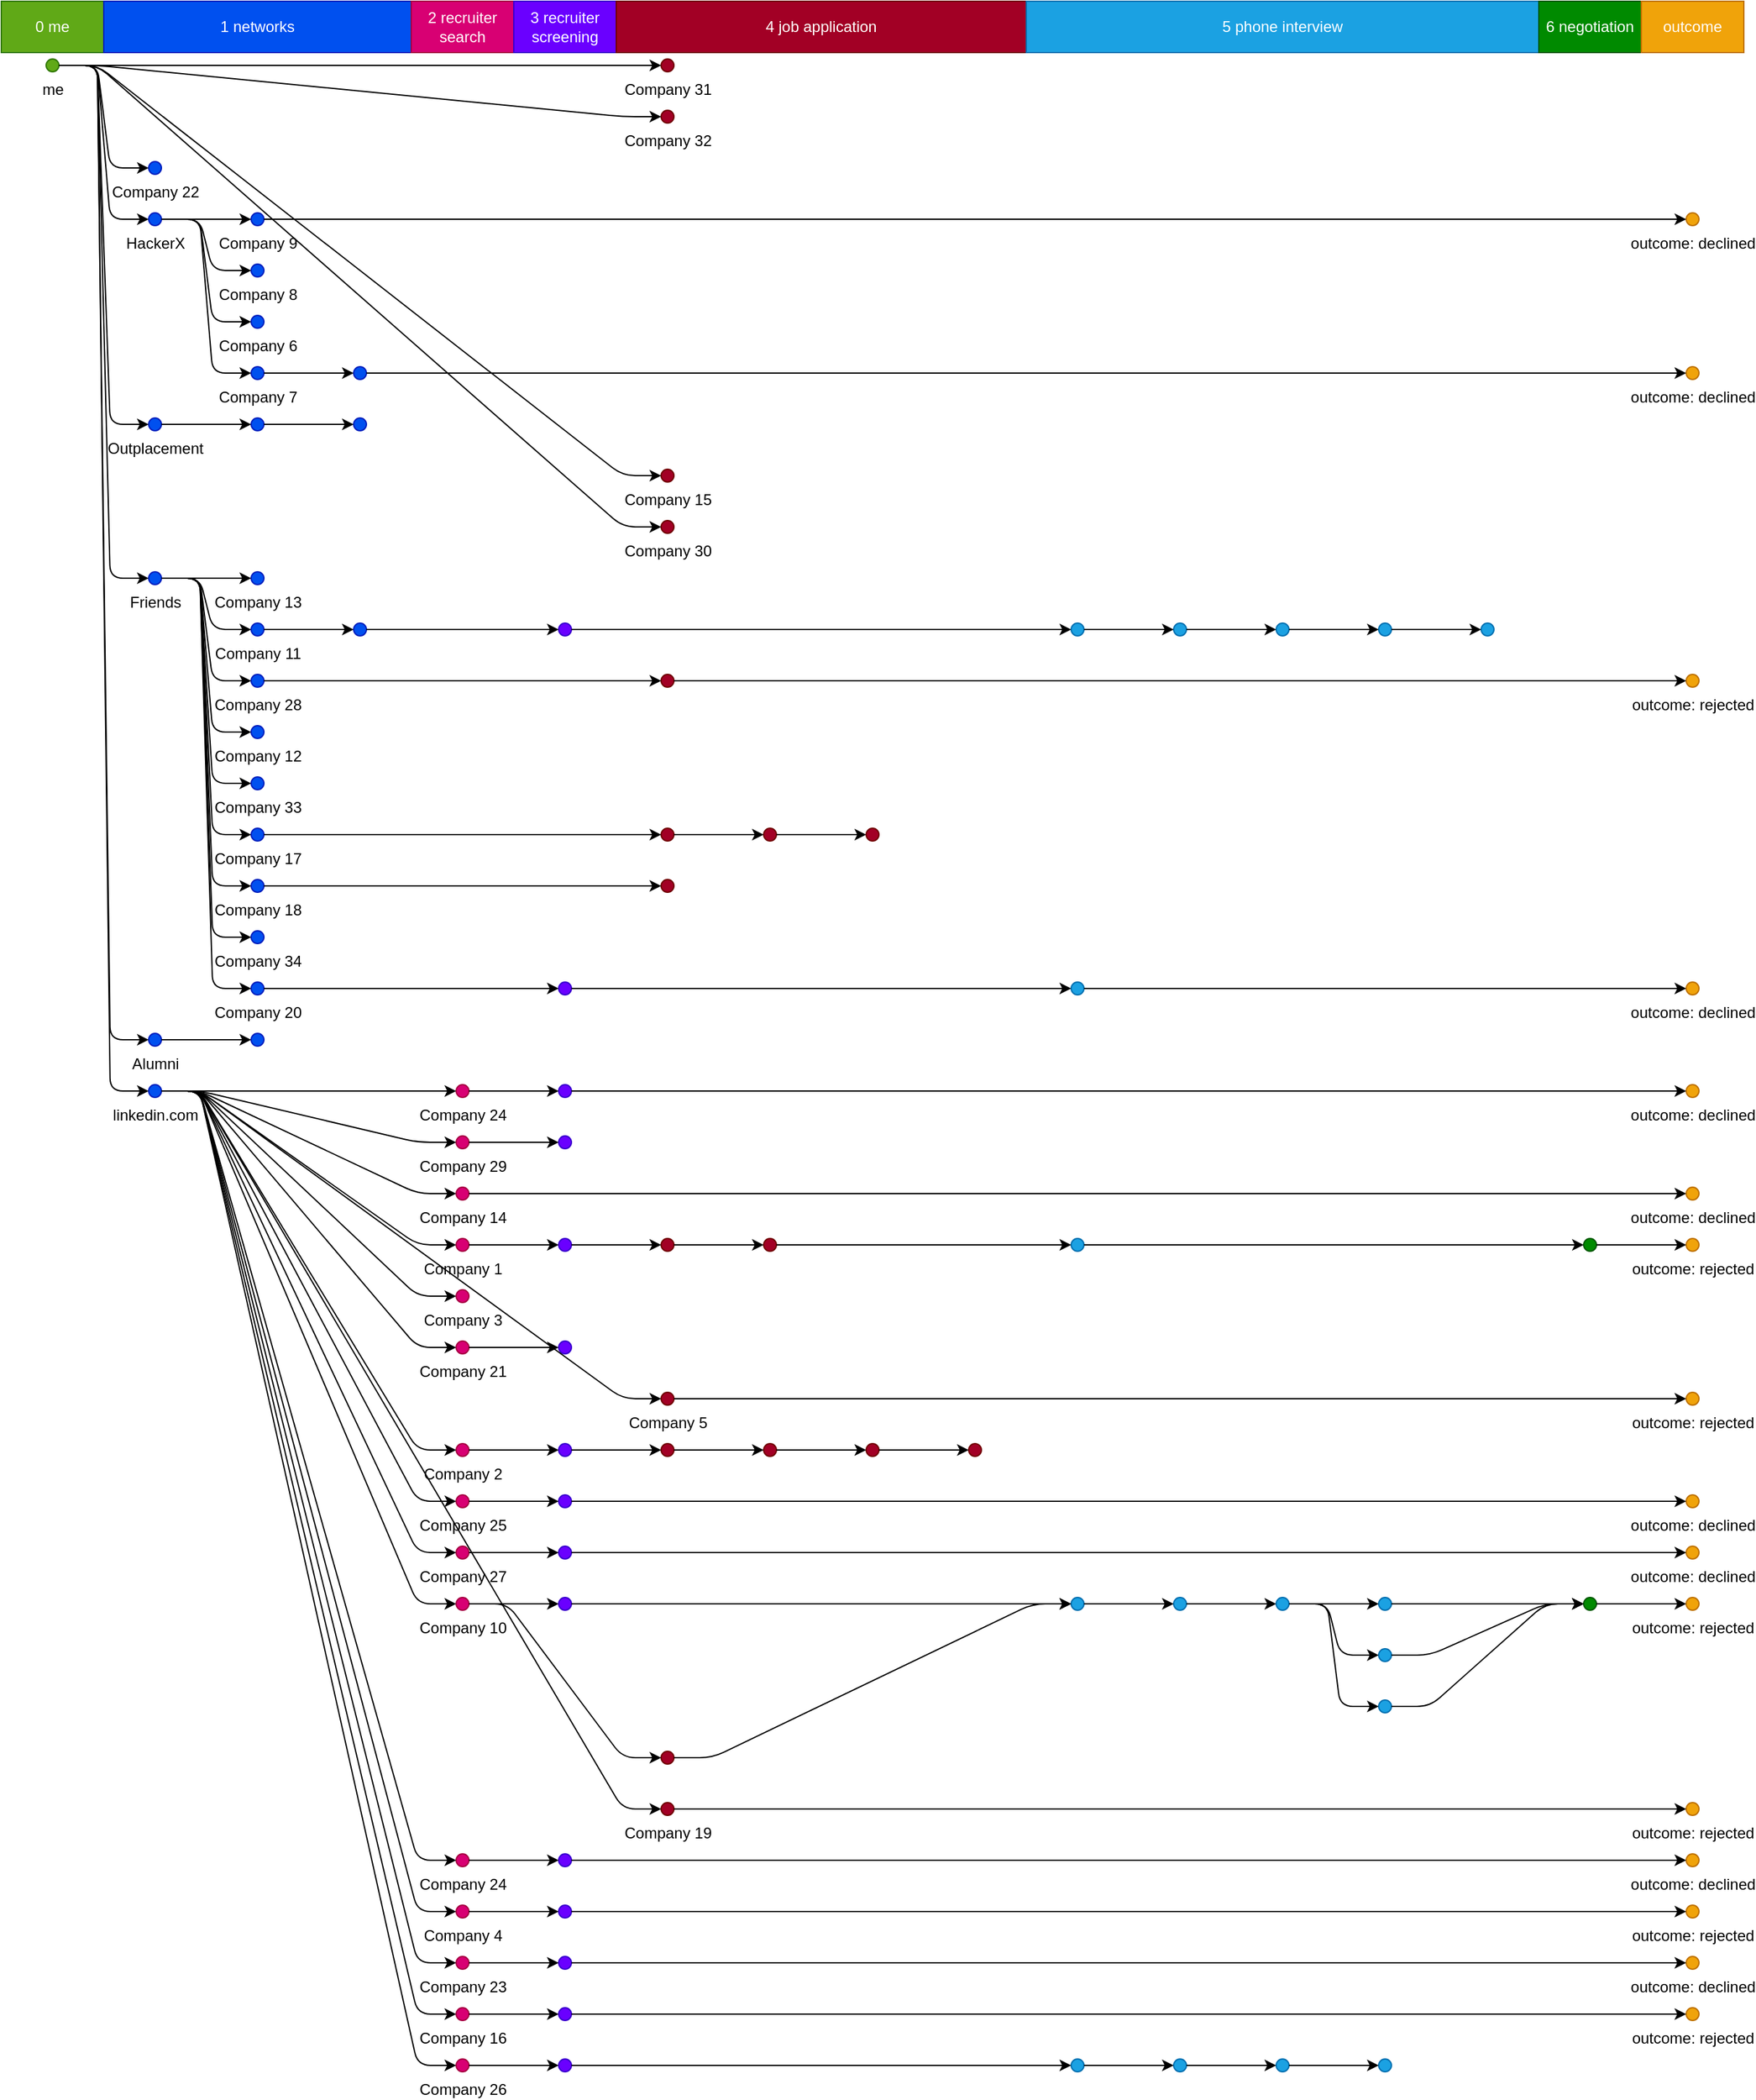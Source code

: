 <mxGraphModel dx="640" dy="480">
	<root>
		<mxCell id="root" style=""></mxCell>
		<mxCell id="layer1" style="" parent="root"></mxCell>
		<mxCell id="0 me" value="0 me" style="html=1;whiteSpace=wrap;fontColor=#ffffff;strokeColor=#2D7600;fillColor=#60A917;" parent="layer1" vertex="1">
			<mxGeometry width="80" height="40" as="geometry"></mxGeometry>
		</mxCell>
		<mxCell id="1 networks" value="1 networks" style="html=1;whiteSpace=wrap;fontColor=#ffffff;strokeColor=#001DBC;fillColor=#0050ef;" parent="layer1" vertex="1">
			<mxGeometry x="80" width="240" height="40" as="geometry"></mxGeometry>
		</mxCell>
		<mxCell id="2 recruiter search" value="2 recruiter search" style="whiteSpace=wrap;fontColor=#ffffff;strokeColor=#A50040;fillColor=#d80073;html=1;" parent="layer1" vertex="1">
			<mxGeometry x="320" width="80" height="40" as="geometry"></mxGeometry>
		</mxCell>
		<mxCell id="3 recruiter screening" value="3 recruiter screening" style="fillColor=#6a00ff;html=1;whiteSpace=wrap;fontColor=#ffffff;strokeColor=#3700CC;" parent="layer1" vertex="1">
			<mxGeometry x="400" width="80" height="40" as="geometry"></mxGeometry>
		</mxCell>
		<mxCell id="4 job application" value="4 job application" style="fillColor=#a20025;html=1;whiteSpace=wrap;fontColor=#ffffff;strokeColor=#6F0000;" parent="layer1" vertex="1">
			<mxGeometry x="480" width="320" height="40" as="geometry"></mxGeometry>
		</mxCell>
		<mxCell id="5 phone interview" value="5 phone interview" style="whiteSpace=wrap;fontColor=#ffffff;strokeColor=#006EAF;fillColor=#1ba1e2;html=1;" parent="layer1" vertex="1">
			<mxGeometry x="800" width="400" height="40" as="geometry"></mxGeometry>
		</mxCell>
		<mxCell id="6 negotiation" value="6 negotiation" style="html=1;whiteSpace=wrap;fontColor=#ffffff;strokeColor=#005700;fillColor=#008a00;" parent="layer1" vertex="1">
			<mxGeometry x="1200" width="80" height="40" as="geometry"></mxGeometry>
		</mxCell>
		<mxCell id="outcome" value="outcome" style="whiteSpace=wrap;fontColor=#ffffff;strokeColor=#BD7000;fillColor=#f0a30a;html=1;" parent="layer1" vertex="1">
			<mxGeometry x="1280" width="80" height="40" as="geometry"></mxGeometry>
		</mxCell>
		<mxCell id="0" value="me" style="fontColor=#000000;fillColor=#60A917;ellipse;verticalLabelPosition=bottom;align=center;verticalAlign=top;aspect=fixed;html=1;labelPosition=center;strokeColor=#2D7600;" parent="layer1" vertex="1">
			<mxGeometry x="35" y="45" width="10" height="10" as="geometry"></mxGeometry>
		</mxCell>
		<mxCell id="85" value="Company 31" style="verticalLabelPosition=bottom;align=center;fontColor=#000000;fillColor=#a20025;ellipse;aspect=fixed;labelPosition=center;html=1;verticalAlign=top;strokeColor=#6F0000;" parent="layer1" vertex="1">
			<mxGeometry x="515" y="45" width="10" height="10" as="geometry"></mxGeometry>
		</mxCell>
		<mxCell id="0-85" style="edgeStyle=entityRelationEdgeStyle;orthogonalLoop=1;jettySize=auto;html=1;strokeWidth=1;" parent="layer1" edge="1" source="0" target="85">
			<mxGeometry relative="1" as="geometry"></mxGeometry>
		</mxCell>
		<mxCell id="87" value="Company 32" style="verticalLabelPosition=bottom;verticalAlign=top;fontColor=#000000;strokeColor=#6F0000;fillColor=#a20025;ellipse;html=1;align=center;aspect=fixed;labelPosition=center;" parent="layer1" vertex="1">
			<mxGeometry x="515" y="85" width="10" height="10" as="geometry"></mxGeometry>
		</mxCell>
		<mxCell id="0-87" style="strokeWidth=1;edgeStyle=entityRelationEdgeStyle;orthogonalLoop=1;jettySize=auto;html=1;" parent="layer1" edge="1" source="0" target="87">
			<mxGeometry relative="1" as="geometry"></mxGeometry>
		</mxCell>
		<mxCell id="42" value="Company 22" style="aspect=fixed;html=1;labelPosition=center;verticalAlign=top;fontColor=#000000;fillColor=#0050ef;ellipse;verticalLabelPosition=bottom;align=center;strokeColor=#001DBC;" parent="layer1" vertex="1">
			<mxGeometry x="115" y="125" width="10" height="10" as="geometry"></mxGeometry>
		</mxCell>
		<mxCell id="0-42" style="jettySize=auto;html=1;strokeWidth=1;edgeStyle=entityRelationEdgeStyle;orthogonalLoop=1;" parent="layer1" edge="1" source="0" target="42">
			<mxGeometry relative="1" as="geometry"></mxGeometry>
		</mxCell>
		<mxCell id="hackerx" value="HackerX" style="html=1;labelPosition=center;verticalLabelPosition=bottom;verticalAlign=top;fontColor=#000000;fillColor=#0050ef;ellipse;align=center;strokeColor=#001DBC;aspect=fixed;" parent="layer1" vertex="1">
			<mxGeometry x="115" y="165" width="10" height="10" as="geometry"></mxGeometry>
		</mxCell>
		<mxCell id="13" value="Company 9" style="labelPosition=center;fontColor=#000000;strokeColor=#001DBC;align=center;verticalAlign=top;fillColor=#0050ef;ellipse;aspect=fixed;html=1;verticalLabelPosition=bottom;" parent="layer1" vertex="1">
			<mxGeometry x="195" y="165" width="10" height="10" as="geometry"></mxGeometry>
		</mxCell>
		<mxCell id="13declined" value="outcome: declined" style="verticalAlign=top;fontColor=#000000;aspect=fixed;html=1;labelPosition=center;verticalLabelPosition=bottom;ellipse;align=center;fillColor=#f0a30a;strokeColor=#BD7000;" parent="layer1" vertex="1">
			<mxGeometry x="1315" y="165" width="10" height="10" as="geometry"></mxGeometry>
		</mxCell>
		<mxCell id="13-13declined" style="edgeStyle=entityRelationEdgeStyle;orthogonalLoop=1;jettySize=auto;html=1;strokeWidth=1;" parent="layer1" edge="1" source="13" target="13declined">
			<mxGeometry relative="1" as="geometry"></mxGeometry>
		</mxCell>
		<mxCell id="hackerx-13" style="orthogonalLoop=1;jettySize=auto;html=1;strokeWidth=1;edgeStyle=entityRelationEdgeStyle;" parent="layer1" edge="1" source="hackerx" target="13">
			<mxGeometry relative="1" as="geometry"></mxGeometry>
		</mxCell>
		<mxCell id="12" value="Company 8" style="verticalLabelPosition=bottom;verticalAlign=top;fillColor=#0050ef;fontColor=#000000;strokeColor=#001DBC;ellipse;aspect=fixed;html=1;labelPosition=center;align=center;" parent="layer1" vertex="1">
			<mxGeometry x="195" y="205" width="10" height="10" as="geometry"></mxGeometry>
		</mxCell>
		<mxCell id="hackerx-12" style="edgeStyle=entityRelationEdgeStyle;orthogonalLoop=1;jettySize=auto;html=1;strokeWidth=1;" parent="layer1" edge="1" source="hackerx" target="12">
			<mxGeometry relative="1" as="geometry"></mxGeometry>
		</mxCell>
		<mxCell id="10" value="Company 6" style="ellipse;labelPosition=center;verticalAlign=top;strokeColor=#001DBC;fontColor=#000000;fillColor=#0050ef;aspect=fixed;html=1;verticalLabelPosition=bottom;align=center;" parent="layer1" vertex="1">
			<mxGeometry x="195" y="245" width="10" height="10" as="geometry"></mxGeometry>
		</mxCell>
		<mxCell id="hackerx-10" style="edgeStyle=entityRelationEdgeStyle;orthogonalLoop=1;jettySize=auto;html=1;strokeWidth=1;" parent="layer1" edge="1" source="hackerx" target="10">
			<mxGeometry relative="1" as="geometry"></mxGeometry>
		</mxCell>
		<mxCell id="11" value="Company 7" style="verticalLabelPosition=bottom;align=center;strokeColor=#001DBC;ellipse;aspect=fixed;html=1;labelPosition=center;verticalAlign=top;fontColor=#000000;fillColor=#0050ef;" parent="layer1" vertex="1">
			<mxGeometry x="195" y="285" width="10" height="10" as="geometry"></mxGeometry>
		</mxCell>
		<mxCell id="17" style="strokeColor=#001DBC;fillColor=#0050ef;html=1;labelPosition=center;verticalLabelPosition=bottom;align=center;fontColor=#000000;ellipse;aspect=fixed;verticalAlign=top;" parent="layer1" vertex="1">
			<mxGeometry x="275" y="285" width="10" height="10" as="geometry"></mxGeometry>
		</mxCell>
		<mxCell id="17declined" value="outcome: declined" style="ellipse;aspect=fixed;html=1;labelPosition=center;verticalLabelPosition=bottom;align=center;verticalAlign=top;fontColor=#000000;strokeColor=#BD7000;fillColor=#f0a30a;" parent="layer1" vertex="1">
			<mxGeometry x="1315" y="285" width="10" height="10" as="geometry"></mxGeometry>
		</mxCell>
		<mxCell id="17-17declined" style="edgeStyle=entityRelationEdgeStyle;orthogonalLoop=1;jettySize=auto;html=1;strokeWidth=1;" parent="layer1" edge="1" source="17" target="17declined">
			<mxGeometry relative="1" as="geometry"></mxGeometry>
		</mxCell>
		<mxCell id="11-17" style="jettySize=auto;html=1;strokeWidth=1;edgeStyle=entityRelationEdgeStyle;orthogonalLoop=1;" parent="layer1" edge="1" source="11" target="17">
			<mxGeometry relative="1" as="geometry"></mxGeometry>
		</mxCell>
		<mxCell id="hackerx-11" style="html=1;strokeWidth=1;edgeStyle=entityRelationEdgeStyle;orthogonalLoop=1;jettySize=auto;" parent="layer1" edge="1" source="hackerx" target="11">
			<mxGeometry relative="1" as="geometry"></mxGeometry>
		</mxCell>
		<mxCell id="0-hackerx" style="edgeStyle=entityRelationEdgeStyle;orthogonalLoop=1;jettySize=auto;html=1;strokeWidth=1;" parent="layer1" edge="1" source="0" target="hackerx">
			<mxGeometry relative="1" as="geometry"></mxGeometry>
		</mxCell>
		<mxCell id="keystone" value="Outplacement" style="align=center;strokeColor=#001DBC;ellipse;aspect=fixed;labelPosition=center;fontColor=#000000;fillColor=#0050ef;html=1;verticalLabelPosition=bottom;verticalAlign=top;" parent="layer1" vertex="1">
			<mxGeometry x="115" y="325" width="10" height="10" as="geometry"></mxGeometry>
		</mxCell>
		<mxCell id="14" style="aspect=fixed;html=1;verticalAlign=top;fontColor=#000000;strokeColor=#001DBC;ellipse;labelPosition=center;verticalLabelPosition=bottom;align=center;fillColor=#0050ef;" parent="layer1" vertex="1">
			<mxGeometry x="195" y="325" width="10" height="10" as="geometry"></mxGeometry>
		</mxCell>
		<mxCell id="28" style="align=center;verticalAlign=top;fontColor=#000000;strokeColor=#001DBC;ellipse;aspect=fixed;html=1;verticalLabelPosition=bottom;fillColor=#0050ef;labelPosition=center;" parent="layer1" vertex="1">
			<mxGeometry x="275" y="325" width="10" height="10" as="geometry"></mxGeometry>
		</mxCell>
		<mxCell id="14-28" style="edgeStyle=entityRelationEdgeStyle;orthogonalLoop=1;jettySize=auto;html=1;strokeWidth=1;" parent="layer1" edge="1" source="14" target="28">
			<mxGeometry relative="1" as="geometry"></mxGeometry>
		</mxCell>
		<mxCell id="keystone-14" style="edgeStyle=entityRelationEdgeStyle;orthogonalLoop=1;jettySize=auto;html=1;strokeWidth=1;" parent="layer1" edge="1" source="keystone" target="14">
			<mxGeometry relative="1" as="geometry"></mxGeometry>
		</mxCell>
		<mxCell id="0-keystone" style="edgeStyle=entityRelationEdgeStyle;orthogonalLoop=1;jettySize=auto;html=1;strokeWidth=1;" parent="layer1" edge="1" source="0" target="keystone">
			<mxGeometry relative="1" as="geometry"></mxGeometry>
		</mxCell>
		<mxCell id="30" value="Company 15" style="aspect=fixed;verticalAlign=top;fontColor=#000000;strokeColor=#6F0000;ellipse;html=1;labelPosition=center;verticalLabelPosition=bottom;align=center;fillColor=#a20025;" parent="layer1" vertex="1">
			<mxGeometry x="515" y="365" width="10" height="10" as="geometry"></mxGeometry>
		</mxCell>
		<mxCell id="0-30" style="edgeStyle=entityRelationEdgeStyle;orthogonalLoop=1;jettySize=auto;html=1;strokeWidth=1;" parent="layer1" edge="1" source="0" target="30">
			<mxGeometry relative="1" as="geometry"></mxGeometry>
		</mxCell>
		<mxCell id="84" value="Company 30" style="verticalAlign=top;fontColor=#000000;fillColor=#a20025;aspect=fixed;verticalLabelPosition=bottom;align=center;strokeColor=#6F0000;ellipse;html=1;labelPosition=center;" parent="layer1" vertex="1">
			<mxGeometry x="515" y="405" width="10" height="10" as="geometry"></mxGeometry>
		</mxCell>
		<mxCell id="0-84" style="edgeStyle=entityRelationEdgeStyle;orthogonalLoop=1;jettySize=auto;html=1;strokeWidth=1;" parent="layer1" edge="1" source="0" target="84">
			<mxGeometry relative="1" as="geometry"></mxGeometry>
		</mxCell>
		<mxCell id="friends" value="Friends" style="ellipse;aspect=fixed;labelPosition=center;verticalLabelPosition=bottom;strokeColor=#001DBC;fillColor=#0050ef;html=1;align=center;verticalAlign=top;fontColor=#000000;" parent="layer1" vertex="1">
			<mxGeometry x="115" y="445" width="10" height="10" as="geometry"></mxGeometry>
		</mxCell>
		<mxCell id="22" value="Company 13" style="html=1;labelPosition=center;verticalAlign=top;fontColor=#000000;strokeColor=#001DBC;fillColor=#0050ef;ellipse;verticalLabelPosition=bottom;align=center;aspect=fixed;" parent="layer1" vertex="1">
			<mxGeometry x="195" y="445" width="10" height="10" as="geometry"></mxGeometry>
		</mxCell>
		<mxCell id="friends-22" style="jettySize=auto;html=1;strokeWidth=1;edgeStyle=entityRelationEdgeStyle;orthogonalLoop=1;" parent="layer1" edge="1" source="friends" target="22">
			<mxGeometry relative="1" as="geometry"></mxGeometry>
		</mxCell>
		<mxCell id="18" value="Company 11" style="verticalAlign=top;fontColor=#000000;ellipse;align=center;labelPosition=center;verticalLabelPosition=bottom;strokeColor=#001DBC;fillColor=#0050ef;aspect=fixed;html=1;" parent="layer1" vertex="1">
			<mxGeometry x="195" y="485" width="10" height="10" as="geometry"></mxGeometry>
		</mxCell>
		<mxCell id="19" style="verticalLabelPosition=bottom;verticalAlign=top;html=1;labelPosition=center;align=center;fontColor=#000000;strokeColor=#001DBC;fillColor=#0050ef;ellipse;aspect=fixed;" parent="layer1" vertex="1">
			<mxGeometry x="275" y="485" width="10" height="10" as="geometry"></mxGeometry>
		</mxCell>
		<mxCell id="25" style="ellipse;verticalLabelPosition=bottom;strokeColor=#3700CC;fillColor=#6a00ff;fontColor=#000000;aspect=fixed;html=1;labelPosition=center;align=center;verticalAlign=top;" parent="layer1" vertex="1">
			<mxGeometry x="435" y="485" width="10" height="10" as="geometry"></mxGeometry>
		</mxCell>
		<mxCell id="26" style="verticalLabelPosition=bottom;ellipse;aspect=fixed;labelPosition=center;fontColor=#000000;strokeColor=#006EAF;fillColor=#1ba1e2;html=1;align=center;verticalAlign=top;" parent="layer1" vertex="1">
			<mxGeometry x="835" y="485" width="10" height="10" as="geometry"></mxGeometry>
		</mxCell>
		<mxCell id="51" style="ellipse;labelPosition=center;fontColor=#000000;strokeColor=#006EAF;fillColor=#1ba1e2;aspect=fixed;html=1;verticalLabelPosition=bottom;align=center;verticalAlign=top;" parent="layer1" vertex="1">
			<mxGeometry x="915" y="485" width="10" height="10" as="geometry"></mxGeometry>
		</mxCell>
		<mxCell id="52" style="strokeColor=#006EAF;fillColor=#1ba1e2;html=1;verticalLabelPosition=bottom;align=center;fontColor=#000000;ellipse;aspect=fixed;labelPosition=center;verticalAlign=top;" parent="layer1" vertex="1">
			<mxGeometry x="995" y="485" width="10" height="10" as="geometry"></mxGeometry>
		</mxCell>
		<mxCell id="76" style="verticalLabelPosition=bottom;align=center;fontColor=#000000;ellipse;aspect=fixed;html=1;labelPosition=center;verticalAlign=top;strokeColor=#006EAF;fillColor=#1ba1e2;" parent="layer1" vertex="1">
			<mxGeometry x="1075" y="485" width="10" height="10" as="geometry"></mxGeometry>
		</mxCell>
		<mxCell id="91" style="html=1;verticalLabelPosition=bottom;strokeColor=#006EAF;fillColor=#1ba1e2;ellipse;labelPosition=center;align=center;verticalAlign=top;fontColor=#000000;aspect=fixed;" parent="layer1" vertex="1">
			<mxGeometry x="1155" y="485" width="10" height="10" as="geometry"></mxGeometry>
		</mxCell>
		<mxCell id="76-91" style="orthogonalLoop=1;jettySize=auto;html=1;strokeWidth=1;edgeStyle=entityRelationEdgeStyle;" parent="layer1" edge="1" source="76" target="91">
			<mxGeometry relative="1" as="geometry"></mxGeometry>
		</mxCell>
		<mxCell id="52-76" style="strokeWidth=1;edgeStyle=entityRelationEdgeStyle;orthogonalLoop=1;jettySize=auto;html=1;" parent="layer1" edge="1" source="52" target="76">
			<mxGeometry relative="1" as="geometry"></mxGeometry>
		</mxCell>
		<mxCell id="51-52" style="edgeStyle=entityRelationEdgeStyle;orthogonalLoop=1;jettySize=auto;html=1;strokeWidth=1;" parent="layer1" edge="1" source="51" target="52">
			<mxGeometry relative="1" as="geometry"></mxGeometry>
		</mxCell>
		<mxCell id="26-51" style="strokeWidth=1;edgeStyle=entityRelationEdgeStyle;orthogonalLoop=1;jettySize=auto;html=1;" parent="layer1" edge="1" source="26" target="51">
			<mxGeometry relative="1" as="geometry"></mxGeometry>
		</mxCell>
		<mxCell id="25-26" style="orthogonalLoop=1;jettySize=auto;html=1;strokeWidth=1;edgeStyle=entityRelationEdgeStyle;" parent="layer1" edge="1" source="25" target="26">
			<mxGeometry relative="1" as="geometry"></mxGeometry>
		</mxCell>
		<mxCell id="19-25" style="edgeStyle=entityRelationEdgeStyle;orthogonalLoop=1;jettySize=auto;html=1;strokeWidth=1;" parent="layer1" edge="1" source="19" target="25">
			<mxGeometry relative="1" as="geometry"></mxGeometry>
		</mxCell>
		<mxCell id="18-19" style="html=1;strokeWidth=1;edgeStyle=entityRelationEdgeStyle;orthogonalLoop=1;jettySize=auto;" parent="layer1" edge="1" source="18" target="19">
			<mxGeometry relative="1" as="geometry"></mxGeometry>
		</mxCell>
		<mxCell id="friends-18" style="jettySize=auto;html=1;strokeWidth=1;edgeStyle=entityRelationEdgeStyle;orthogonalLoop=1;" parent="layer1" edge="1" source="friends" target="18">
			<mxGeometry relative="1" as="geometry"></mxGeometry>
		</mxCell>
		<mxCell id="78" value="Company 28" style="aspect=fixed;html=1;align=center;fillColor=#0050ef;ellipse;labelPosition=center;verticalLabelPosition=bottom;verticalAlign=top;fontColor=#000000;strokeColor=#001DBC;" parent="layer1" vertex="1">
			<mxGeometry x="195" y="525" width="10" height="10" as="geometry"></mxGeometry>
		</mxCell>
		<mxCell id="82" style="html=1;align=center;strokeColor=#6F0000;ellipse;aspect=fixed;labelPosition=center;verticalLabelPosition=bottom;verticalAlign=top;fontColor=#000000;fillColor=#a20025;" parent="layer1" vertex="1">
			<mxGeometry x="515" y="525" width="10" height="10" as="geometry"></mxGeometry>
		</mxCell>
		<mxCell id="82rejected" value="outcome: rejected" style="ellipse;labelPosition=center;fontColor=#000000;fillColor=#f0a30a;aspect=fixed;html=1;verticalLabelPosition=bottom;align=center;verticalAlign=top;strokeColor=#BD7000;" parent="layer1" vertex="1">
			<mxGeometry x="1315" y="525" width="10" height="10" as="geometry"></mxGeometry>
		</mxCell>
		<mxCell id="82-82rejected" style="edgeStyle=entityRelationEdgeStyle;orthogonalLoop=1;jettySize=auto;html=1;strokeWidth=1;" parent="layer1" edge="1" source="82" target="82rejected">
			<mxGeometry relative="1" as="geometry"></mxGeometry>
		</mxCell>
		<mxCell id="78-82" style="orthogonalLoop=1;jettySize=auto;html=1;strokeWidth=1;edgeStyle=entityRelationEdgeStyle;" parent="layer1" edge="1" source="78" target="82">
			<mxGeometry relative="1" as="geometry"></mxGeometry>
		</mxCell>
		<mxCell id="friends-78" style="edgeStyle=entityRelationEdgeStyle;orthogonalLoop=1;jettySize=auto;html=1;strokeWidth=1;" parent="layer1" edge="1" source="friends" target="78">
			<mxGeometry relative="1" as="geometry"></mxGeometry>
		</mxCell>
		<mxCell id="21" value="Company 12" style="ellipse;strokeColor=#001DBC;aspect=fixed;html=1;labelPosition=center;verticalLabelPosition=bottom;align=center;verticalAlign=top;fontColor=#000000;fillColor=#0050ef;" parent="layer1" vertex="1">
			<mxGeometry x="195" y="565" width="10" height="10" as="geometry"></mxGeometry>
		</mxCell>
		<mxCell id="friends-21" style="edgeStyle=entityRelationEdgeStyle;orthogonalLoop=1;jettySize=auto;html=1;strokeWidth=1;" parent="layer1" edge="1" source="friends" target="21">
			<mxGeometry relative="1" as="geometry"></mxGeometry>
		</mxCell>
		<mxCell id="89" value="Company 33" style="aspect=fixed;html=1;verticalLabelPosition=bottom;fillColor=#0050ef;ellipse;align=center;verticalAlign=top;fontColor=#000000;strokeColor=#001DBC;labelPosition=center;" parent="layer1" vertex="1">
			<mxGeometry x="195" y="605" width="10" height="10" as="geometry"></mxGeometry>
		</mxCell>
		<mxCell id="friends-89" style="edgeStyle=entityRelationEdgeStyle;orthogonalLoop=1;jettySize=auto;html=1;strokeWidth=1;" parent="layer1" edge="1" source="friends" target="89">
			<mxGeometry relative="1" as="geometry"></mxGeometry>
		</mxCell>
		<mxCell id="33" value="Company 17" style="fontColor=#000000;fillColor=#0050ef;ellipse;html=1;labelPosition=center;verticalLabelPosition=bottom;align=center;verticalAlign=top;aspect=fixed;strokeColor=#001DBC;" parent="layer1" vertex="1">
			<mxGeometry x="195" y="645" width="10" height="10" as="geometry"></mxGeometry>
		</mxCell>
		<mxCell id="34" style="aspect=fixed;verticalLabelPosition=bottom;align=center;strokeColor=#6F0000;fillColor=#a20025;ellipse;html=1;labelPosition=center;verticalAlign=top;fontColor=#000000;" parent="layer1" vertex="1">
			<mxGeometry x="515" y="645" width="10" height="10" as="geometry"></mxGeometry>
		</mxCell>
		<mxCell id="54" style="align=center;verticalAlign=top;aspect=fixed;html=1;verticalLabelPosition=bottom;strokeColor=#6F0000;fillColor=#a20025;ellipse;labelPosition=center;fontColor=#000000;" parent="layer1" vertex="1">
			<mxGeometry x="595" y="645" width="10" height="10" as="geometry"></mxGeometry>
		</mxCell>
		<mxCell id="61" style="html=1;fontColor=#000000;strokeColor=#6F0000;fillColor=#a20025;ellipse;aspect=fixed;labelPosition=center;verticalLabelPosition=bottom;align=center;verticalAlign=top;" parent="layer1" vertex="1">
			<mxGeometry x="675" y="645" width="10" height="10" as="geometry"></mxGeometry>
		</mxCell>
		<mxCell id="54-61" style="edgeStyle=entityRelationEdgeStyle;orthogonalLoop=1;jettySize=auto;html=1;strokeWidth=1;" parent="layer1" edge="1" source="54" target="61">
			<mxGeometry relative="1" as="geometry"></mxGeometry>
		</mxCell>
		<mxCell id="34-54" style="jettySize=auto;html=1;strokeWidth=1;edgeStyle=entityRelationEdgeStyle;orthogonalLoop=1;" parent="layer1" edge="1" source="34" target="54">
			<mxGeometry relative="1" as="geometry"></mxGeometry>
		</mxCell>
		<mxCell id="33-34" style="orthogonalLoop=1;jettySize=auto;html=1;strokeWidth=1;edgeStyle=entityRelationEdgeStyle;" parent="layer1" edge="1" source="33" target="34">
			<mxGeometry relative="1" as="geometry"></mxGeometry>
		</mxCell>
		<mxCell id="friends-33" style="edgeStyle=entityRelationEdgeStyle;orthogonalLoop=1;jettySize=auto;html=1;strokeWidth=1;" parent="layer1" edge="1" source="friends" target="33">
			<mxGeometry relative="1" as="geometry"></mxGeometry>
		</mxCell>
		<mxCell id="35" value="Company 18" style="fillColor=#0050ef;aspect=fixed;html=1;verticalAlign=top;fontColor=#000000;strokeColor=#001DBC;ellipse;labelPosition=center;verticalLabelPosition=bottom;align=center;" parent="layer1" vertex="1">
			<mxGeometry x="195" y="685" width="10" height="10" as="geometry"></mxGeometry>
		</mxCell>
		<mxCell id="36" style="strokeColor=#6F0000;fillColor=#a20025;ellipse;labelPosition=center;verticalLabelPosition=bottom;align=center;fontColor=#000000;aspect=fixed;html=1;verticalAlign=top;" parent="layer1" vertex="1">
			<mxGeometry x="515" y="685" width="10" height="10" as="geometry"></mxGeometry>
		</mxCell>
		<mxCell id="35-36" style="orthogonalLoop=1;jettySize=auto;html=1;strokeWidth=1;edgeStyle=entityRelationEdgeStyle;" parent="layer1" edge="1" source="35" target="36">
			<mxGeometry relative="1" as="geometry"></mxGeometry>
		</mxCell>
		<mxCell id="friends-35" style="orthogonalLoop=1;jettySize=auto;html=1;strokeWidth=1;edgeStyle=entityRelationEdgeStyle;" parent="layer1" edge="1" source="friends" target="35">
			<mxGeometry relative="1" as="geometry"></mxGeometry>
		</mxCell>
		<mxCell id="90" value="Company 34" style="verticalLabelPosition=bottom;align=center;fillColor=#0050ef;html=1;aspect=fixed;labelPosition=center;verticalAlign=top;fontColor=#000000;strokeColor=#001DBC;ellipse;" parent="layer1" vertex="1">
			<mxGeometry x="195" y="725" width="10" height="10" as="geometry"></mxGeometry>
		</mxCell>
		<mxCell id="friends-90" style="edgeStyle=entityRelationEdgeStyle;orthogonalLoop=1;jettySize=auto;html=1;strokeWidth=1;" parent="layer1" edge="1" source="friends" target="90">
			<mxGeometry relative="1" as="geometry"></mxGeometry>
		</mxCell>
		<mxCell id="38" value="Company 20" style="strokeColor=#001DBC;fillColor=#0050ef;html=1;verticalLabelPosition=bottom;verticalAlign=top;fontColor=#000000;ellipse;aspect=fixed;labelPosition=center;align=center;" parent="layer1" vertex="1">
			<mxGeometry x="195" y="765" width="10" height="10" as="geometry"></mxGeometry>
		</mxCell>
		<mxCell id="39" style="align=center;verticalAlign=top;fontColor=#000000;fillColor=#6a00ff;ellipse;labelPosition=center;verticalLabelPosition=bottom;strokeColor=#3700CC;aspect=fixed;html=1;" parent="layer1" vertex="1">
			<mxGeometry x="435" y="765" width="10" height="10" as="geometry"></mxGeometry>
		</mxCell>
		<mxCell id="40" style="align=center;fontColor=#000000;ellipse;html=1;verticalLabelPosition=bottom;strokeColor=#006EAF;fillColor=#1ba1e2;aspect=fixed;labelPosition=center;verticalAlign=top;" parent="layer1" vertex="1">
			<mxGeometry x="835" y="765" width="10" height="10" as="geometry"></mxGeometry>
		</mxCell>
		<mxCell id="40declined" value="outcome: declined" style="align=center;verticalAlign=top;fontColor=#000000;ellipse;aspect=fixed;html=1;labelPosition=center;verticalLabelPosition=bottom;strokeColor=#BD7000;fillColor=#f0a30a;" parent="layer1" vertex="1">
			<mxGeometry x="1315" y="765" width="10" height="10" as="geometry"></mxGeometry>
		</mxCell>
		<mxCell id="40-40declined" style="edgeStyle=entityRelationEdgeStyle;orthogonalLoop=1;jettySize=auto;html=1;strokeWidth=1;" parent="layer1" edge="1" source="40" target="40declined">
			<mxGeometry relative="1" as="geometry"></mxGeometry>
		</mxCell>
		<mxCell id="39-40" style="edgeStyle=entityRelationEdgeStyle;orthogonalLoop=1;jettySize=auto;html=1;strokeWidth=1;" parent="layer1" edge="1" source="39" target="40">
			<mxGeometry relative="1" as="geometry"></mxGeometry>
		</mxCell>
		<mxCell id="38-39" style="strokeWidth=1;edgeStyle=entityRelationEdgeStyle;orthogonalLoop=1;jettySize=auto;html=1;" parent="layer1" edge="1" source="38" target="39">
			<mxGeometry relative="1" as="geometry"></mxGeometry>
		</mxCell>
		<mxCell id="friends-38" style="edgeStyle=entityRelationEdgeStyle;orthogonalLoop=1;jettySize=auto;html=1;strokeWidth=1;" parent="layer1" edge="1" source="friends" target="38">
			<mxGeometry relative="1" as="geometry"></mxGeometry>
		</mxCell>
		<mxCell id="0-friends" style="jettySize=auto;html=1;strokeWidth=1;edgeStyle=entityRelationEdgeStyle;orthogonalLoop=1;" parent="layer1" edge="1" source="0" target="friends">
			<mxGeometry relative="1" as="geometry"></mxGeometry>
		</mxCell>
		<mxCell id="wfalumni" value="Alumni" style="aspect=fixed;verticalLabelPosition=bottom;align=center;fontColor=#000000;strokeColor=#001DBC;ellipse;html=1;labelPosition=center;verticalAlign=top;fillColor=#0050ef;" parent="layer1" vertex="1">
			<mxGeometry x="115" y="805" width="10" height="10" as="geometry"></mxGeometry>
		</mxCell>
		<mxCell id="29" style="labelPosition=center;verticalLabelPosition=bottom;verticalAlign=top;strokeColor=#001DBC;fillColor=#0050ef;aspect=fixed;html=1;fontColor=#000000;ellipse;align=center;" parent="layer1" vertex="1">
			<mxGeometry x="195" y="805" width="10" height="10" as="geometry"></mxGeometry>
		</mxCell>
		<mxCell id="wfalumni-29" style="orthogonalLoop=1;jettySize=auto;html=1;strokeWidth=1;edgeStyle=entityRelationEdgeStyle;" parent="layer1" edge="1" source="wfalumni" target="29">
			<mxGeometry relative="1" as="geometry"></mxGeometry>
		</mxCell>
		<mxCell id="0-wfalumni" style="orthogonalLoop=1;jettySize=auto;html=1;strokeWidth=1;edgeStyle=entityRelationEdgeStyle;" parent="layer1" edge="1" source="0" target="wfalumni">
			<mxGeometry relative="1" as="geometry"></mxGeometry>
		</mxCell>
		<mxCell id="linkedin" value="linkedin.com" style="verticalLabelPosition=bottom;fontColor=#000000;strokeColor=#001DBC;fillColor=#0050ef;ellipse;aspect=fixed;html=1;labelPosition=center;align=center;verticalAlign=top;" parent="layer1" vertex="1">
			<mxGeometry x="115" y="845" width="10" height="10" as="geometry"></mxGeometry>
		</mxCell>
		<mxCell id="47" value="Company 24" style="strokeColor=#A50040;ellipse;aspect=fixed;html=1;verticalLabelPosition=bottom;align=center;verticalAlign=top;fontColor=#000000;labelPosition=center;fillColor=#d80073;" parent="layer1" vertex="1">
			<mxGeometry x="355" y="845" width="10" height="10" as="geometry"></mxGeometry>
		</mxCell>
		<mxCell id="48" style="ellipse;aspect=fixed;html=1;labelPosition=center;verticalLabelPosition=bottom;align=center;verticalAlign=top;fontColor=#000000;fillColor=#6a00ff;strokeColor=#3700CC;" parent="layer1" vertex="1">
			<mxGeometry x="435" y="845" width="10" height="10" as="geometry"></mxGeometry>
		</mxCell>
		<mxCell id="48declined" value="outcome: declined" style="verticalAlign=top;strokeColor=#BD7000;fillColor=#f0a30a;ellipse;aspect=fixed;html=1;verticalLabelPosition=bottom;labelPosition=center;align=center;fontColor=#000000;" parent="layer1" vertex="1">
			<mxGeometry x="1315" y="845" width="10" height="10" as="geometry"></mxGeometry>
		</mxCell>
		<mxCell id="48-48declined" style="jettySize=auto;html=1;strokeWidth=1;edgeStyle=entityRelationEdgeStyle;orthogonalLoop=1;" parent="layer1" edge="1" source="48" target="48declined">
			<mxGeometry relative="1" as="geometry"></mxGeometry>
		</mxCell>
		<mxCell id="47-48" style="html=1;strokeWidth=1;edgeStyle=entityRelationEdgeStyle;orthogonalLoop=1;jettySize=auto;" parent="layer1" edge="1" source="47" target="48">
			<mxGeometry relative="1" as="geometry"></mxGeometry>
		</mxCell>
		<mxCell id="linkedin-47" style="edgeStyle=entityRelationEdgeStyle;orthogonalLoop=1;jettySize=auto;html=1;strokeWidth=1;" parent="layer1" edge="1" source="linkedin" target="47">
			<mxGeometry relative="1" as="geometry"></mxGeometry>
		</mxCell>
		<mxCell id="65" value="Company 29" style="ellipse;html=1;labelPosition=center;verticalLabelPosition=bottom;align=center;verticalAlign=top;aspect=fixed;fontColor=#000000;strokeColor=#A50040;fillColor=#d80073;" parent="layer1" vertex="1">
			<mxGeometry x="355" y="885" width="10" height="10" as="geometry"></mxGeometry>
		</mxCell>
		<mxCell id="66" style="ellipse;html=1;verticalLabelPosition=bottom;verticalAlign=top;aspect=fixed;labelPosition=center;align=center;fontColor=#000000;strokeColor=#3700CC;fillColor=#6a00ff;" parent="layer1" vertex="1">
			<mxGeometry x="435" y="885" width="10" height="10" as="geometry"></mxGeometry>
		</mxCell>
		<mxCell id="65-66" style="jettySize=auto;html=1;strokeWidth=1;edgeStyle=entityRelationEdgeStyle;orthogonalLoop=1;" parent="layer1" edge="1" source="65" target="66">
			<mxGeometry relative="1" as="geometry"></mxGeometry>
		</mxCell>
		<mxCell id="linkedin-65" style="edgeStyle=entityRelationEdgeStyle;orthogonalLoop=1;jettySize=auto;html=1;strokeWidth=1;" parent="layer1" edge="1" source="linkedin" target="65">
			<mxGeometry relative="1" as="geometry"></mxGeometry>
		</mxCell>
		<mxCell id="24" value="Company 14" style="fillColor=#d80073;ellipse;labelPosition=center;verticalLabelPosition=bottom;align=center;fontColor=#000000;aspect=fixed;html=1;verticalAlign=top;strokeColor=#A50040;" parent="layer1" vertex="1">
			<mxGeometry x="355" y="925" width="10" height="10" as="geometry"></mxGeometry>
		</mxCell>
		<mxCell id="24declined" value="outcome: declined" style="fillColor=#f0a30a;ellipse;aspect=fixed;verticalAlign=top;fontColor=#000000;strokeColor=#BD7000;html=1;labelPosition=center;verticalLabelPosition=bottom;align=center;" parent="layer1" vertex="1">
			<mxGeometry x="1315" y="925" width="10" height="10" as="geometry"></mxGeometry>
		</mxCell>
		<mxCell id="24-24declined" style="edgeStyle=entityRelationEdgeStyle;orthogonalLoop=1;jettySize=auto;html=1;strokeWidth=1;" parent="layer1" edge="1" source="24" target="24declined">
			<mxGeometry relative="1" as="geometry"></mxGeometry>
		</mxCell>
		<mxCell id="linkedin-24" style="jettySize=auto;html=1;strokeWidth=1;edgeStyle=entityRelationEdgeStyle;orthogonalLoop=1;" parent="layer1" edge="1" source="linkedin" target="24">
			<mxGeometry relative="1" as="geometry"></mxGeometry>
		</mxCell>
		<mxCell id="1" value="Company 1" style="aspect=fixed;html=1;labelPosition=center;verticalLabelPosition=bottom;fontColor=#000000;ellipse;align=center;verticalAlign=top;strokeColor=#A50040;fillColor=#d80073;" parent="layer1" vertex="1">
			<mxGeometry x="355" y="965" width="10" height="10" as="geometry"></mxGeometry>
		</mxCell>
		<mxCell id="6" style="ellipse;labelPosition=center;strokeColor=#3700CC;align=center;verticalAlign=top;fontColor=#000000;fillColor=#6a00ff;aspect=fixed;html=1;verticalLabelPosition=bottom;" parent="layer1" vertex="1">
			<mxGeometry x="435" y="965" width="10" height="10" as="geometry"></mxGeometry>
		</mxCell>
		<mxCell id="7" style="ellipse;aspect=fixed;verticalLabelPosition=bottom;strokeColor=#6F0000;fillColor=#a20025;html=1;labelPosition=center;align=center;verticalAlign=top;fontColor=#000000;" parent="layer1" vertex="1">
			<mxGeometry x="515" y="965" width="10" height="10" as="geometry"></mxGeometry>
		</mxCell>
		<mxCell id="27" style="ellipse;aspect=fixed;html=1;labelPosition=center;align=center;strokeColor=#6F0000;verticalLabelPosition=bottom;verticalAlign=top;fontColor=#000000;fillColor=#a20025;" parent="layer1" vertex="1">
			<mxGeometry x="595" y="965" width="10" height="10" as="geometry"></mxGeometry>
		</mxCell>
		<mxCell id="53" style="labelPosition=center;verticalLabelPosition=bottom;align=center;strokeColor=#006EAF;html=1;aspect=fixed;verticalAlign=top;fontColor=#000000;fillColor=#1ba1e2;ellipse;" parent="layer1" vertex="1">
			<mxGeometry x="835" y="965" width="10" height="10" as="geometry"></mxGeometry>
		</mxCell>
		<mxCell id="86" style="verticalAlign=top;strokeColor=#005700;ellipse;aspect=fixed;labelPosition=center;verticalLabelPosition=bottom;html=1;align=center;fontColor=#000000;fillColor=#008a00;" parent="layer1" vertex="1">
			<mxGeometry x="1235" y="965" width="10" height="10" as="geometry"></mxGeometry>
		</mxCell>
		<mxCell id="86rejected" value="outcome: rejected" style="labelPosition=center;verticalLabelPosition=bottom;verticalAlign=top;fontColor=#000000;fillColor=#f0a30a;strokeColor=#BD7000;aspect=fixed;html=1;align=center;ellipse;" parent="layer1" vertex="1">
			<mxGeometry x="1315" y="965" width="10" height="10" as="geometry"></mxGeometry>
		</mxCell>
		<mxCell id="86-86rejected" style="edgeStyle=entityRelationEdgeStyle;orthogonalLoop=1;jettySize=auto;html=1;strokeWidth=1;" parent="layer1" edge="1" source="86" target="86rejected">
			<mxGeometry relative="1" as="geometry"></mxGeometry>
		</mxCell>
		<mxCell id="53-86" style="strokeWidth=1;edgeStyle=entityRelationEdgeStyle;orthogonalLoop=1;jettySize=auto;html=1;" parent="layer1" edge="1" source="53" target="86">
			<mxGeometry relative="1" as="geometry"></mxGeometry>
		</mxCell>
		<mxCell id="27-53" style="edgeStyle=entityRelationEdgeStyle;orthogonalLoop=1;jettySize=auto;html=1;strokeWidth=1;" parent="layer1" edge="1" source="27" target="53">
			<mxGeometry relative="1" as="geometry"></mxGeometry>
		</mxCell>
		<mxCell id="7-27" style="edgeStyle=entityRelationEdgeStyle;orthogonalLoop=1;jettySize=auto;html=1;strokeWidth=1;" parent="layer1" edge="1" source="7" target="27">
			<mxGeometry relative="1" as="geometry"></mxGeometry>
		</mxCell>
		<mxCell id="6-7" style="edgeStyle=entityRelationEdgeStyle;orthogonalLoop=1;jettySize=auto;html=1;strokeWidth=1;" parent="layer1" edge="1" source="6" target="7">
			<mxGeometry relative="1" as="geometry"></mxGeometry>
		</mxCell>
		<mxCell id="1-6" style="edgeStyle=entityRelationEdgeStyle;orthogonalLoop=1;jettySize=auto;html=1;strokeWidth=1;" parent="layer1" edge="1" source="1" target="6">
			<mxGeometry relative="1" as="geometry"></mxGeometry>
		</mxCell>
		<mxCell id="linkedin-1" style="edgeStyle=entityRelationEdgeStyle;orthogonalLoop=1;jettySize=auto;html=1;strokeWidth=1;" parent="layer1" edge="1" source="linkedin" target="1">
			<mxGeometry relative="1" as="geometry"></mxGeometry>
		</mxCell>
		<mxCell id="3" value="Company 3" style="ellipse;aspect=fixed;fontColor=#000000;strokeColor=#A50040;verticalAlign=top;fillColor=#d80073;html=1;labelPosition=center;verticalLabelPosition=bottom;align=center;" parent="layer1" vertex="1">
			<mxGeometry x="355" y="1005" width="10" height="10" as="geometry"></mxGeometry>
		</mxCell>
		<mxCell id="linkedin-3" style="strokeWidth=1;edgeStyle=entityRelationEdgeStyle;orthogonalLoop=1;jettySize=auto;html=1;" parent="layer1" edge="1" source="linkedin" target="3">
			<mxGeometry relative="1" as="geometry"></mxGeometry>
		</mxCell>
		<mxCell id="41" value="Company 21" style="html=1;verticalLabelPosition=bottom;verticalAlign=top;strokeColor=#A50040;ellipse;aspect=fixed;labelPosition=center;align=center;fontColor=#000000;fillColor=#d80073;" parent="layer1" vertex="1">
			<mxGeometry x="355" y="1045" width="10" height="10" as="geometry"></mxGeometry>
		</mxCell>
		<mxCell id="43" style="fillColor=#6a00ff;ellipse;html=1;labelPosition=center;align=center;verticalAlign=top;aspect=fixed;verticalLabelPosition=bottom;fontColor=#000000;strokeColor=#3700CC;" parent="layer1" vertex="1">
			<mxGeometry x="435" y="1045" width="10" height="10" as="geometry"></mxGeometry>
		</mxCell>
		<mxCell id="41-43" style="jettySize=auto;html=1;strokeWidth=1;edgeStyle=entityRelationEdgeStyle;orthogonalLoop=1;" parent="layer1" edge="1" source="41" target="43">
			<mxGeometry relative="1" as="geometry"></mxGeometry>
		</mxCell>
		<mxCell id="linkedin-41" style="edgeStyle=entityRelationEdgeStyle;orthogonalLoop=1;jettySize=auto;html=1;strokeWidth=1;" parent="layer1" edge="1" source="linkedin" target="41">
			<mxGeometry relative="1" as="geometry"></mxGeometry>
		</mxCell>
		<mxCell id="8" value="Company 5" style="html=1;labelPosition=center;verticalLabelPosition=bottom;verticalAlign=top;fontColor=#000000;strokeColor=#6F0000;fillColor=#a20025;ellipse;aspect=fixed;align=center;" parent="layer1" vertex="1">
			<mxGeometry x="515" y="1085" width="10" height="10" as="geometry"></mxGeometry>
		</mxCell>
		<mxCell id="8rejected" value="outcome: rejected" style="verticalLabelPosition=bottom;align=center;strokeColor=#BD7000;fillColor=#f0a30a;ellipse;aspect=fixed;html=1;labelPosition=center;verticalAlign=top;fontColor=#000000;" parent="layer1" vertex="1">
			<mxGeometry x="1315" y="1085" width="10" height="10" as="geometry"></mxGeometry>
		</mxCell>
		<mxCell id="8-8rejected" style="edgeStyle=entityRelationEdgeStyle;orthogonalLoop=1;jettySize=auto;html=1;strokeWidth=1;" parent="layer1" edge="1" source="8" target="8rejected">
			<mxGeometry relative="1" as="geometry"></mxGeometry>
		</mxCell>
		<mxCell id="linkedin-8" style="jettySize=auto;html=1;strokeWidth=1;edgeStyle=entityRelationEdgeStyle;orthogonalLoop=1;" parent="layer1" edge="1" source="linkedin" target="8">
			<mxGeometry relative="1" as="geometry"></mxGeometry>
		</mxCell>
		<mxCell id="2" value="Company 2" style="fillColor=#d80073;ellipse;fontColor=#000000;labelPosition=center;verticalLabelPosition=bottom;align=center;verticalAlign=top;strokeColor=#A50040;aspect=fixed;html=1;" parent="layer1" vertex="1">
			<mxGeometry x="355" y="1125" width="10" height="10" as="geometry"></mxGeometry>
		</mxCell>
		<mxCell id="9" style="verticalLabelPosition=bottom;fontColor=#000000;strokeColor=#3700CC;fillColor=#6a00ff;ellipse;aspect=fixed;labelPosition=center;html=1;align=center;verticalAlign=top;" parent="layer1" vertex="1">
			<mxGeometry x="435" y="1125" width="10" height="10" as="geometry"></mxGeometry>
		</mxCell>
		<mxCell id="23" style="html=1;verticalLabelPosition=bottom;verticalAlign=top;strokeColor=#6F0000;fontColor=#000000;fillColor=#a20025;ellipse;aspect=fixed;labelPosition=center;align=center;" parent="layer1" vertex="1">
			<mxGeometry x="515" y="1125" width="10" height="10" as="geometry"></mxGeometry>
		</mxCell>
		<mxCell id="57" style="fillColor=#a20025;ellipse;labelPosition=center;verticalLabelPosition=bottom;align=center;strokeColor=#6F0000;aspect=fixed;html=1;verticalAlign=top;fontColor=#000000;" parent="layer1" vertex="1">
			<mxGeometry x="595" y="1125" width="10" height="10" as="geometry"></mxGeometry>
		</mxCell>
		<mxCell id="77" style="html=1;fillColor=#a20025;strokeColor=#6F0000;ellipse;aspect=fixed;labelPosition=center;verticalLabelPosition=bottom;align=center;verticalAlign=top;fontColor=#000000;" parent="layer1" vertex="1">
			<mxGeometry x="675" y="1125" width="10" height="10" as="geometry"></mxGeometry>
		</mxCell>
		<mxCell id="88" style="ellipse;aspect=fixed;labelPosition=center;verticalAlign=top;html=1;verticalLabelPosition=bottom;align=center;fontColor=#000000;fillColor=#a20025;strokeColor=#6F0000;" parent="layer1" vertex="1">
			<mxGeometry x="755" y="1125" width="10" height="10" as="geometry"></mxGeometry>
		</mxCell>
		<mxCell id="77-88" style="edgeStyle=entityRelationEdgeStyle;orthogonalLoop=1;jettySize=auto;html=1;strokeWidth=1;" parent="layer1" edge="1" source="77" target="88">
			<mxGeometry relative="1" as="geometry"></mxGeometry>
		</mxCell>
		<mxCell id="57-77" style="orthogonalLoop=1;jettySize=auto;html=1;strokeWidth=1;edgeStyle=entityRelationEdgeStyle;" parent="layer1" edge="1" source="57" target="77">
			<mxGeometry relative="1" as="geometry"></mxGeometry>
		</mxCell>
		<mxCell id="23-57" style="strokeWidth=1;edgeStyle=entityRelationEdgeStyle;orthogonalLoop=1;jettySize=auto;html=1;" parent="layer1" edge="1" source="23" target="57">
			<mxGeometry relative="1" as="geometry"></mxGeometry>
		</mxCell>
		<mxCell id="9-23" style="edgeStyle=entityRelationEdgeStyle;orthogonalLoop=1;jettySize=auto;html=1;strokeWidth=1;" parent="layer1" edge="1" source="9" target="23">
			<mxGeometry relative="1" as="geometry"></mxGeometry>
		</mxCell>
		<mxCell id="2-9" style="edgeStyle=entityRelationEdgeStyle;orthogonalLoop=1;jettySize=auto;html=1;strokeWidth=1;" parent="layer1" edge="1" source="2" target="9">
			<mxGeometry relative="1" as="geometry"></mxGeometry>
		</mxCell>
		<mxCell id="linkedin-2" style="edgeStyle=entityRelationEdgeStyle;orthogonalLoop=1;jettySize=auto;html=1;strokeWidth=1;" parent="layer1" edge="1" source="linkedin" target="2">
			<mxGeometry relative="1" as="geometry"></mxGeometry>
		</mxCell>
		<mxCell id="49" value="Company 25" style="align=center;fontColor=#000000;ellipse;html=1;labelPosition=center;strokeColor=#A50040;fillColor=#d80073;aspect=fixed;verticalLabelPosition=bottom;verticalAlign=top;" parent="layer1" vertex="1">
			<mxGeometry x="355" y="1165" width="10" height="10" as="geometry"></mxGeometry>
		</mxCell>
		<mxCell id="50" style="aspect=fixed;verticalLabelPosition=bottom;strokeColor=#3700CC;ellipse;html=1;labelPosition=center;align=center;verticalAlign=top;fontColor=#000000;fillColor=#6a00ff;" parent="layer1" vertex="1">
			<mxGeometry x="435" y="1165" width="10" height="10" as="geometry"></mxGeometry>
		</mxCell>
		<mxCell id="50declined" value="outcome: declined" style="ellipse;aspect=fixed;labelPosition=center;html=1;verticalLabelPosition=bottom;align=center;verticalAlign=top;fontColor=#000000;strokeColor=#BD7000;fillColor=#f0a30a;" parent="layer1" vertex="1">
			<mxGeometry x="1315" y="1165" width="10" height="10" as="geometry"></mxGeometry>
		</mxCell>
		<mxCell id="50-50declined" style="jettySize=auto;html=1;strokeWidth=1;edgeStyle=entityRelationEdgeStyle;orthogonalLoop=1;" parent="layer1" edge="1" source="50" target="50declined">
			<mxGeometry relative="1" as="geometry"></mxGeometry>
		</mxCell>
		<mxCell id="49-50" style="edgeStyle=entityRelationEdgeStyle;orthogonalLoop=1;jettySize=auto;html=1;strokeWidth=1;" parent="layer1" edge="1" source="49" target="50">
			<mxGeometry relative="1" as="geometry"></mxGeometry>
		</mxCell>
		<mxCell id="linkedin-49" style="edgeStyle=entityRelationEdgeStyle;orthogonalLoop=1;jettySize=auto;html=1;strokeWidth=1;" parent="layer1" edge="1" source="linkedin" target="49">
			<mxGeometry relative="1" as="geometry"></mxGeometry>
		</mxCell>
		<mxCell id="62" value="Company 27" style="fillColor=#d80073;strokeColor=#A50040;aspect=fixed;align=center;labelPosition=center;verticalLabelPosition=bottom;verticalAlign=top;fontColor=#000000;ellipse;html=1;" parent="layer1" vertex="1">
			<mxGeometry x="355" y="1205" width="10" height="10" as="geometry"></mxGeometry>
		</mxCell>
		<mxCell id="63" style="html=1;strokeColor=#3700CC;fillColor=#6a00ff;ellipse;aspect=fixed;labelPosition=center;verticalLabelPosition=bottom;align=center;verticalAlign=top;fontColor=#000000;" parent="layer1" vertex="1">
			<mxGeometry x="435" y="1205" width="10" height="10" as="geometry"></mxGeometry>
		</mxCell>
		<mxCell id="63declined" value="outcome: declined" style="ellipse;aspect=fixed;align=center;verticalAlign=top;fontColor=#000000;strokeColor=#BD7000;fillColor=#f0a30a;html=1;labelPosition=center;verticalLabelPosition=bottom;" parent="layer1" vertex="1">
			<mxGeometry x="1315" y="1205" width="10" height="10" as="geometry"></mxGeometry>
		</mxCell>
		<mxCell id="63-63declined" style="orthogonalLoop=1;jettySize=auto;html=1;strokeWidth=1;edgeStyle=entityRelationEdgeStyle;" parent="layer1" edge="1" source="63" target="63declined">
			<mxGeometry relative="1" as="geometry"></mxGeometry>
		</mxCell>
		<mxCell id="62-63" style="edgeStyle=entityRelationEdgeStyle;orthogonalLoop=1;jettySize=auto;html=1;strokeWidth=1;" parent="layer1" edge="1" source="62" target="63">
			<mxGeometry relative="1" as="geometry"></mxGeometry>
		</mxCell>
		<mxCell id="linkedin-62" style="edgeStyle=entityRelationEdgeStyle;orthogonalLoop=1;jettySize=auto;html=1;strokeWidth=1;" parent="layer1" edge="1" source="linkedin" target="62">
			<mxGeometry relative="1" as="geometry"></mxGeometry>
		</mxCell>
		<mxCell id="15" value="Company 10" style="verticalLabelPosition=bottom;align=center;verticalAlign=top;fontColor=#000000;strokeColor=#A50040;fillColor=#d80073;ellipse;aspect=fixed;html=1;labelPosition=center;" parent="layer1" vertex="1">
			<mxGeometry x="355" y="1245" width="10" height="10" as="geometry"></mxGeometry>
		</mxCell>
		<mxCell id="44" style="fillColor=#6a00ff;html=1;labelPosition=center;verticalLabelPosition=bottom;fontColor=#000000;strokeColor=#3700CC;ellipse;aspect=fixed;align=center;verticalAlign=top;" parent="layer1" vertex="1">
			<mxGeometry x="435" y="1245" width="10" height="10" as="geometry"></mxGeometry>
		</mxCell>
		<mxCell id="55" style="verticalLabelPosition=bottom;fontColor=#000000;ellipse;labelPosition=center;align=center;verticalAlign=top;strokeColor=#006EAF;fillColor=#1ba1e2;aspect=fixed;html=1;" parent="layer1" vertex="1">
			<mxGeometry x="835" y="1245" width="10" height="10" as="geometry"></mxGeometry>
		</mxCell>
		<mxCell id="56" style="labelPosition=center;verticalLabelPosition=bottom;strokeColor=#006EAF;fillColor=#1ba1e2;ellipse;aspect=fixed;html=1;align=center;verticalAlign=top;fontColor=#000000;" parent="layer1" vertex="1">
			<mxGeometry x="915" y="1245" width="10" height="10" as="geometry"></mxGeometry>
		</mxCell>
		<mxCell id="58" style="html=1;fillColor=#1ba1e2;align=center;verticalAlign=top;fontColor=#000000;strokeColor=#006EAF;ellipse;aspect=fixed;labelPosition=center;verticalLabelPosition=bottom;" parent="layer1" vertex="1">
			<mxGeometry x="995" y="1245" width="10" height="10" as="geometry"></mxGeometry>
		</mxCell>
		<mxCell id="70" style="html=1;labelPosition=center;verticalLabelPosition=bottom;fillColor=#1ba1e2;strokeColor=#006EAF;ellipse;aspect=fixed;align=center;verticalAlign=top;fontColor=#000000;" parent="layer1" vertex="1">
			<mxGeometry x="1075" y="1245" width="10" height="10" as="geometry"></mxGeometry>
		</mxCell>
		<mxCell id="83" style="fillColor=#008a00;ellipse;html=1;labelPosition=center;align=center;verticalAlign=top;fontColor=#000000;strokeColor=#005700;aspect=fixed;verticalLabelPosition=bottom;" parent="layer1" vertex="1">
			<mxGeometry x="1235" y="1245" width="10" height="10" as="geometry"></mxGeometry>
		</mxCell>
		<mxCell id="83rejected" value="outcome: rejected" style="fillColor=#f0a30a;ellipse;labelPosition=center;verticalLabelPosition=bottom;verticalAlign=top;strokeColor=#BD7000;aspect=fixed;html=1;align=center;fontColor=#000000;" parent="layer1" vertex="1">
			<mxGeometry x="1315" y="1245" width="10" height="10" as="geometry"></mxGeometry>
		</mxCell>
		<mxCell id="83-83rejected" style="html=1;strokeWidth=1;edgeStyle=entityRelationEdgeStyle;orthogonalLoop=1;jettySize=auto;" parent="layer1" edge="1" source="83" target="83rejected">
			<mxGeometry relative="1" as="geometry"></mxGeometry>
		</mxCell>
		<mxCell id="70-83" style="orthogonalLoop=1;jettySize=auto;html=1;strokeWidth=1;edgeStyle=entityRelationEdgeStyle;" parent="layer1" edge="1" source="70" target="83">
			<mxGeometry relative="1" as="geometry"></mxGeometry>
		</mxCell>
		<mxCell id="58-70" style="edgeStyle=entityRelationEdgeStyle;orthogonalLoop=1;jettySize=auto;html=1;strokeWidth=1;" parent="layer1" edge="1" source="58" target="70">
			<mxGeometry relative="1" as="geometry"></mxGeometry>
		</mxCell>
		<mxCell id="71" style="ellipse;html=1;labelPosition=center;align=center;verticalAlign=top;aspect=fixed;verticalLabelPosition=bottom;fontColor=#000000;strokeColor=#006EAF;fillColor=#1ba1e2;" parent="layer1" vertex="1">
			<mxGeometry x="1075" y="1285" width="10" height="10" as="geometry"></mxGeometry>
		</mxCell>
		<mxCell id="71-83" style="orthogonalLoop=1;jettySize=auto;html=1;strokeWidth=1;edgeStyle=entityRelationEdgeStyle;" parent="layer1" edge="1" source="71" target="83">
			<mxGeometry relative="1" as="geometry"></mxGeometry>
		</mxCell>
		<mxCell id="58-71" style="edgeStyle=entityRelationEdgeStyle;orthogonalLoop=1;jettySize=auto;html=1;strokeWidth=1;" parent="layer1" edge="1" source="58" target="71">
			<mxGeometry relative="1" as="geometry"></mxGeometry>
		</mxCell>
		<mxCell id="69" style="aspect=fixed;verticalLabelPosition=bottom;verticalAlign=top;fillColor=#1ba1e2;fontColor=#000000;strokeColor=#006EAF;ellipse;html=1;labelPosition=center;align=center;" parent="layer1" vertex="1">
			<mxGeometry x="1075" y="1325" width="10" height="10" as="geometry"></mxGeometry>
		</mxCell>
		<mxCell id="69-83" style="strokeWidth=1;edgeStyle=entityRelationEdgeStyle;orthogonalLoop=1;jettySize=auto;html=1;" parent="layer1" edge="1" source="69" target="83">
			<mxGeometry relative="1" as="geometry"></mxGeometry>
		</mxCell>
		<mxCell id="58-69" style="edgeStyle=entityRelationEdgeStyle;orthogonalLoop=1;jettySize=auto;html=1;strokeWidth=1;" parent="layer1" edge="1" source="58" target="69">
			<mxGeometry relative="1" as="geometry"></mxGeometry>
		</mxCell>
		<mxCell id="56-58" style="edgeStyle=entityRelationEdgeStyle;orthogonalLoop=1;jettySize=auto;html=1;strokeWidth=1;" parent="layer1" edge="1" source="56" target="58">
			<mxGeometry relative="1" as="geometry"></mxGeometry>
		</mxCell>
		<mxCell id="55-56" style="edgeStyle=entityRelationEdgeStyle;orthogonalLoop=1;jettySize=auto;html=1;strokeWidth=1;" parent="layer1" edge="1" source="55" target="56">
			<mxGeometry relative="1" as="geometry"></mxGeometry>
		</mxCell>
		<mxCell id="44-55" style="edgeStyle=entityRelationEdgeStyle;orthogonalLoop=1;jettySize=auto;html=1;strokeWidth=1;" parent="layer1" edge="1" source="44" target="55">
			<mxGeometry relative="1" as="geometry"></mxGeometry>
		</mxCell>
		<mxCell id="15-44" style="html=1;strokeWidth=1;edgeStyle=entityRelationEdgeStyle;orthogonalLoop=1;jettySize=auto;" parent="layer1" edge="1" source="15" target="44">
			<mxGeometry relative="1" as="geometry"></mxGeometry>
		</mxCell>
		<mxCell id="16" style="strokeColor=#6F0000;fillColor=#a20025;ellipse;labelPosition=center;verticalLabelPosition=bottom;verticalAlign=top;fontColor=#000000;aspect=fixed;html=1;align=center;" parent="layer1" vertex="1">
			<mxGeometry x="515" y="1365" width="10" height="10" as="geometry"></mxGeometry>
		</mxCell>
		<mxCell id="16-55" style="strokeWidth=1;edgeStyle=entityRelationEdgeStyle;orthogonalLoop=1;jettySize=auto;html=1;" parent="layer1" edge="1" source="16" target="55">
			<mxGeometry relative="1" as="geometry"></mxGeometry>
		</mxCell>
		<mxCell id="15-16" style="orthogonalLoop=1;jettySize=auto;html=1;strokeWidth=1;edgeStyle=entityRelationEdgeStyle;" parent="layer1" edge="1" source="15" target="16">
			<mxGeometry relative="1" as="geometry"></mxGeometry>
		</mxCell>
		<mxCell id="linkedin-15" style="jettySize=auto;html=1;strokeWidth=1;edgeStyle=entityRelationEdgeStyle;orthogonalLoop=1;" parent="layer1" edge="1" source="linkedin" target="15">
			<mxGeometry relative="1" as="geometry"></mxGeometry>
		</mxCell>
		<mxCell id="37" value="Company 19" style="ellipse;aspect=fixed;html=1;labelPosition=center;fontColor=#000000;verticalLabelPosition=bottom;align=center;verticalAlign=top;strokeColor=#6F0000;fillColor=#a20025;" parent="layer1" vertex="1">
			<mxGeometry x="515" y="1405" width="10" height="10" as="geometry"></mxGeometry>
		</mxCell>
		<mxCell id="37rejected" value="outcome: rejected" style="align=center;verticalAlign=top;strokeColor=#BD7000;fillColor=#f0a30a;aspect=fixed;html=1;verticalLabelPosition=bottom;ellipse;labelPosition=center;fontColor=#000000;" parent="layer1" vertex="1">
			<mxGeometry x="1315" y="1405" width="10" height="10" as="geometry"></mxGeometry>
		</mxCell>
		<mxCell id="37-37rejected" style="edgeStyle=entityRelationEdgeStyle;orthogonalLoop=1;jettySize=auto;html=1;strokeWidth=1;" parent="layer1" edge="1" source="37" target="37rejected">
			<mxGeometry relative="1" as="geometry"></mxGeometry>
		</mxCell>
		<mxCell id="linkedin-37" style="edgeStyle=entityRelationEdgeStyle;orthogonalLoop=1;jettySize=auto;html=1;strokeWidth=1;" parent="layer1" edge="1" source="linkedin" target="37">
			<mxGeometry relative="1" as="geometry"></mxGeometry>
		</mxCell>
		<mxCell id="64" value="Company 24" style="html=1;labelPosition=center;align=center;fontColor=#000000;fillColor=#d80073;ellipse;aspect=fixed;verticalLabelPosition=bottom;verticalAlign=top;strokeColor=#A50040;" parent="layer1" vertex="1">
			<mxGeometry x="355" y="1445" width="10" height="10" as="geometry"></mxGeometry>
		</mxCell>
		<mxCell id="67" style="fontColor=#000000;verticalAlign=top;strokeColor=#3700CC;ellipse;aspect=fixed;html=1;labelPosition=center;verticalLabelPosition=bottom;align=center;fillColor=#6a00ff;" parent="layer1" vertex="1">
			<mxGeometry x="435" y="1445" width="10" height="10" as="geometry"></mxGeometry>
		</mxCell>
		<mxCell id="67declined" value="outcome: declined" style="ellipse;html=1;labelPosition=center;verticalLabelPosition=bottom;align=center;fontColor=#000000;aspect=fixed;verticalAlign=top;strokeColor=#BD7000;fillColor=#f0a30a;" parent="layer1" vertex="1">
			<mxGeometry x="1315" y="1445" width="10" height="10" as="geometry"></mxGeometry>
		</mxCell>
		<mxCell id="67-67declined" style="jettySize=auto;html=1;strokeWidth=1;edgeStyle=entityRelationEdgeStyle;orthogonalLoop=1;" parent="layer1" edge="1" source="67" target="67declined">
			<mxGeometry relative="1" as="geometry"></mxGeometry>
		</mxCell>
		<mxCell id="64-67" style="strokeWidth=1;edgeStyle=entityRelationEdgeStyle;orthogonalLoop=1;jettySize=auto;html=1;" parent="layer1" edge="1" source="64" target="67">
			<mxGeometry relative="1" as="geometry"></mxGeometry>
		</mxCell>
		<mxCell id="linkedin-64" style="html=1;strokeWidth=1;edgeStyle=entityRelationEdgeStyle;orthogonalLoop=1;jettySize=auto;" parent="layer1" edge="1" source="linkedin" target="64">
			<mxGeometry relative="1" as="geometry"></mxGeometry>
		</mxCell>
		<mxCell id="5" value="Company 4" style="ellipse;labelPosition=center;align=center;fontColor=#000000;aspect=fixed;html=1;verticalLabelPosition=bottom;verticalAlign=top;strokeColor=#A50040;fillColor=#d80073;" parent="layer1" vertex="1">
			<mxGeometry x="355" y="1485" width="10" height="10" as="geometry"></mxGeometry>
		</mxCell>
		<mxCell id="20" style="strokeColor=#3700CC;fillColor=#6a00ff;ellipse;aspect=fixed;labelPosition=center;verticalLabelPosition=bottom;verticalAlign=top;fontColor=#000000;html=1;align=center;" parent="layer1" vertex="1">
			<mxGeometry x="435" y="1485" width="10" height="10" as="geometry"></mxGeometry>
		</mxCell>
		<mxCell id="20rejected" value="outcome: rejected" style="strokeColor=#BD7000;verticalLabelPosition=bottom;align=center;verticalAlign=top;labelPosition=center;fontColor=#000000;fillColor=#f0a30a;ellipse;aspect=fixed;html=1;" parent="layer1" vertex="1">
			<mxGeometry x="1315" y="1485" width="10" height="10" as="geometry"></mxGeometry>
		</mxCell>
		<mxCell id="20-20rejected" style="edgeStyle=entityRelationEdgeStyle;orthogonalLoop=1;jettySize=auto;html=1;strokeWidth=1;" parent="layer1" edge="1" source="20" target="20rejected">
			<mxGeometry relative="1" as="geometry"></mxGeometry>
		</mxCell>
		<mxCell id="5-20" style="edgeStyle=entityRelationEdgeStyle;orthogonalLoop=1;jettySize=auto;html=1;strokeWidth=1;" parent="layer1" edge="1" source="5" target="20">
			<mxGeometry relative="1" as="geometry"></mxGeometry>
		</mxCell>
		<mxCell id="linkedin-5" style="edgeStyle=entityRelationEdgeStyle;orthogonalLoop=1;jettySize=auto;html=1;strokeWidth=1;" parent="layer1" edge="1" source="linkedin" target="5">
			<mxGeometry relative="1" as="geometry"></mxGeometry>
		</mxCell>
		<mxCell id="45" value="Company 23" style="verticalAlign=top;fontColor=#000000;strokeColor=#A50040;fillColor=#d80073;ellipse;aspect=fixed;html=1;labelPosition=center;verticalLabelPosition=bottom;align=center;" parent="layer1" vertex="1">
			<mxGeometry x="355" y="1525" width="10" height="10" as="geometry"></mxGeometry>
		</mxCell>
		<mxCell id="46" style="aspect=fixed;labelPosition=center;verticalAlign=top;fontColor=#000000;strokeColor=#3700CC;fillColor=#6a00ff;ellipse;html=1;verticalLabelPosition=bottom;align=center;" parent="layer1" vertex="1">
			<mxGeometry x="435" y="1525" width="10" height="10" as="geometry"></mxGeometry>
		</mxCell>
		<mxCell id="46declined" value="outcome: declined" style="ellipse;align=center;verticalAlign=top;fontColor=#000000;strokeColor=#BD7000;aspect=fixed;html=1;labelPosition=center;verticalLabelPosition=bottom;fillColor=#f0a30a;" parent="layer1" vertex="1">
			<mxGeometry x="1315" y="1525" width="10" height="10" as="geometry"></mxGeometry>
		</mxCell>
		<mxCell id="46-46declined" style="orthogonalLoop=1;jettySize=auto;html=1;strokeWidth=1;edgeStyle=entityRelationEdgeStyle;" parent="layer1" edge="1" source="46" target="46declined">
			<mxGeometry relative="1" as="geometry"></mxGeometry>
		</mxCell>
		<mxCell id="45-46" style="edgeStyle=entityRelationEdgeStyle;orthogonalLoop=1;jettySize=auto;html=1;strokeWidth=1;" parent="layer1" edge="1" source="45" target="46">
			<mxGeometry relative="1" as="geometry"></mxGeometry>
		</mxCell>
		<mxCell id="linkedin-45" style="orthogonalLoop=1;jettySize=auto;html=1;strokeWidth=1;edgeStyle=entityRelationEdgeStyle;" parent="layer1" edge="1" source="linkedin" target="45">
			<mxGeometry relative="1" as="geometry"></mxGeometry>
		</mxCell>
		<mxCell id="31" value="Company 16" style="labelPosition=center;ellipse;html=1;verticalLabelPosition=bottom;align=center;verticalAlign=top;fontColor=#000000;strokeColor=#A50040;fillColor=#d80073;aspect=fixed;" parent="layer1" vertex="1">
			<mxGeometry x="355" y="1565" width="10" height="10" as="geometry"></mxGeometry>
		</mxCell>
		<mxCell id="32" style="aspect=fixed;verticalLabelPosition=bottom;verticalAlign=top;strokeColor=#3700CC;fillColor=#6a00ff;ellipse;html=1;labelPosition=center;align=center;fontColor=#000000;" parent="layer1" vertex="1">
			<mxGeometry x="435" y="1565" width="10" height="10" as="geometry"></mxGeometry>
		</mxCell>
		<mxCell id="32rejected" value="outcome: rejected" style="verticalLabelPosition=bottom;ellipse;aspect=fixed;align=center;verticalAlign=top;fontColor=#000000;strokeColor=#BD7000;fillColor=#f0a30a;html=1;labelPosition=center;" parent="layer1" vertex="1">
			<mxGeometry x="1315" y="1565" width="10" height="10" as="geometry"></mxGeometry>
		</mxCell>
		<mxCell id="32-32rejected" style="edgeStyle=entityRelationEdgeStyle;orthogonalLoop=1;jettySize=auto;html=1;strokeWidth=1;" parent="layer1" edge="1" source="32" target="32rejected">
			<mxGeometry relative="1" as="geometry"></mxGeometry>
		</mxCell>
		<mxCell id="31-32" style="orthogonalLoop=1;jettySize=auto;html=1;strokeWidth=1;edgeStyle=entityRelationEdgeStyle;" parent="layer1" edge="1" source="31" target="32">
			<mxGeometry relative="1" as="geometry"></mxGeometry>
		</mxCell>
		<mxCell id="linkedin-31" style="strokeWidth=1;edgeStyle=entityRelationEdgeStyle;orthogonalLoop=1;jettySize=auto;html=1;" parent="layer1" edge="1" source="linkedin" target="31">
			<mxGeometry relative="1" as="geometry"></mxGeometry>
		</mxCell>
		<mxCell id="59" value="Company 26" style="fillColor=#d80073;ellipse;aspect=fixed;verticalAlign=top;align=center;fontColor=#000000;strokeColor=#A50040;html=1;labelPosition=center;verticalLabelPosition=bottom;" parent="layer1" vertex="1">
			<mxGeometry x="355" y="1605" width="10" height="10" as="geometry"></mxGeometry>
		</mxCell>
		<mxCell id="60" style="aspect=fixed;verticalLabelPosition=bottom;verticalAlign=top;fillColor=#6a00ff;strokeColor=#3700CC;ellipse;labelPosition=center;align=center;fontColor=#000000;html=1;" parent="layer1" vertex="1">
			<mxGeometry x="435" y="1605" width="10" height="10" as="geometry"></mxGeometry>
		</mxCell>
		<mxCell id="68" style="ellipse;labelPosition=center;align=center;verticalAlign=top;fontColor=#000000;fillColor=#1ba1e2;aspect=fixed;html=1;verticalLabelPosition=bottom;strokeColor=#006EAF;" parent="layer1" vertex="1">
			<mxGeometry x="835" y="1605" width="10" height="10" as="geometry"></mxGeometry>
		</mxCell>
		<mxCell id="79" style="labelPosition=center;verticalLabelPosition=bottom;align=center;fontColor=#000000;fillColor=#1ba1e2;ellipse;aspect=fixed;html=1;verticalAlign=top;strokeColor=#006EAF;" parent="layer1" vertex="1">
			<mxGeometry x="915" y="1605" width="10" height="10" as="geometry"></mxGeometry>
		</mxCell>
		<mxCell id="80" style="ellipse;aspect=fixed;align=center;verticalAlign=top;fontColor=#000000;html=1;labelPosition=center;verticalLabelPosition=bottom;strokeColor=#006EAF;fillColor=#1ba1e2;" parent="layer1" vertex="1">
			<mxGeometry x="995" y="1605" width="10" height="10" as="geometry"></mxGeometry>
		</mxCell>
		<mxCell id="81" style="ellipse;aspect=fixed;labelPosition=center;verticalAlign=top;strokeColor=#006EAF;fillColor=#1ba1e2;html=1;verticalLabelPosition=bottom;align=center;fontColor=#000000;" parent="layer1" vertex="1">
			<mxGeometry x="1075" y="1605" width="10" height="10" as="geometry"></mxGeometry>
		</mxCell>
		<mxCell id="80-81" style="jettySize=auto;html=1;strokeWidth=1;edgeStyle=entityRelationEdgeStyle;orthogonalLoop=1;" parent="layer1" edge="1" source="80" target="81">
			<mxGeometry relative="1" as="geometry"></mxGeometry>
		</mxCell>
		<mxCell id="79-80" style="html=1;strokeWidth=1;edgeStyle=entityRelationEdgeStyle;orthogonalLoop=1;jettySize=auto;" parent="layer1" edge="1" source="79" target="80">
			<mxGeometry relative="1" as="geometry"></mxGeometry>
		</mxCell>
		<mxCell id="68-79" style="html=1;strokeWidth=1;edgeStyle=entityRelationEdgeStyle;orthogonalLoop=1;jettySize=auto;" parent="layer1" edge="1" source="68" target="79">
			<mxGeometry relative="1" as="geometry"></mxGeometry>
		</mxCell>
		<mxCell id="60-68" style="html=1;strokeWidth=1;edgeStyle=entityRelationEdgeStyle;orthogonalLoop=1;jettySize=auto;" parent="layer1" edge="1" source="60" target="68">
			<mxGeometry relative="1" as="geometry"></mxGeometry>
		</mxCell>
		<mxCell id="59-60" style="edgeStyle=entityRelationEdgeStyle;orthogonalLoop=1;jettySize=auto;html=1;strokeWidth=1;" parent="layer1" edge="1" source="59" target="60">
			<mxGeometry relative="1" as="geometry"></mxGeometry>
		</mxCell>
		<mxCell id="linkedin-59" style="edgeStyle=entityRelationEdgeStyle;orthogonalLoop=1;jettySize=auto;html=1;strokeWidth=1;" parent="layer1" edge="1" source="linkedin" target="59">
			<mxGeometry relative="1" as="geometry"></mxGeometry>
		</mxCell>
		<mxCell id="0-linkedin" style="strokeWidth=1;edgeStyle=entityRelationEdgeStyle;orthogonalLoop=1;jettySize=auto;html=1;" parent="layer1" edge="1" source="0" target="linkedin">
			<mxGeometry relative="1" as="geometry"></mxGeometry>
		</mxCell>
	</root>
</mxGraphModel>